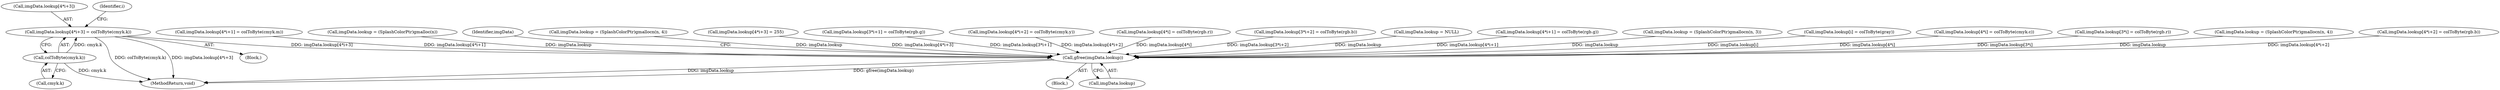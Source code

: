digraph "0_poppler_7b2d314a61fd0e12f47c62996cb49ec0d1ba747a_11@array" {
"1000652" [label="(Call,imgData.lookup[4*i+3] = colToByte(cmyk.k))"];
"1000662" [label="(Call,colToByte(cmyk.k))"];
"1000692" [label="(Call,gfree(imgData.lookup))"];
"1000624" [label="(Call,imgData.lookup[4*i+1] = colToByte(cmyk.m))"];
"1000391" [label="(Call,imgData.lookup = (SplashColorPtr)gmalloc(n))"];
"1000697" [label="(Identifier,imgData)"];
"1000583" [label="(Call,imgData.lookup = (SplashColorPtr)gmallocn(n, 4))"];
"1000570" [label="(Call,imgData.lookup[4*i+3] = 255)"];
"1000692" [label="(Call,gfree(imgData.lookup))"];
"1000176" [label="(Block,)"];
"1000471" [label="(Call,imgData.lookup[3*i+1] = colToByte(rgb.g))"];
"1000652" [label="(Call,imgData.lookup[4*i+3] = colToByte(cmyk.k))"];
"1000638" [label="(Call,imgData.lookup[4*i+2] = colToByte(cmyk.y))"];
"1000601" [label="(Block,)"];
"1000530" [label="(Call,imgData.lookup[4*i] = colToByte(rgb.r))"];
"1000485" [label="(Call,imgData.lookup[3*i+2] = colToByte(rgb.b))"];
"1000663" [label="(Call,cmyk.k)"];
"1000371" [label="(Call,imgData.lookup = NULL)"];
"1000542" [label="(Call,imgData.lookup[4*i+1] = colToByte(rgb.g))"];
"1000662" [label="(Call,colToByte(cmyk.k))"];
"1000430" [label="(Call,imgData.lookup = (SplashColorPtr)gmallocn(n, 3))"];
"1000653" [label="(Call,imgData.lookup[4*i+3])"];
"1000419" [label="(Call,imgData.lookup[i] = colToByte(gray))"];
"1000612" [label="(Call,imgData.lookup[4*i] = colToByte(cmyk.c))"];
"1000459" [label="(Call,imgData.lookup[3*i] = colToByte(rgb.r))"];
"1000700" [label="(MethodReturn,void)"];
"1000693" [label="(Call,imgData.lookup)"];
"1000501" [label="(Call,imgData.lookup = (SplashColorPtr)gmallocn(n, 4))"];
"1000600" [label="(Identifier,i)"];
"1000556" [label="(Call,imgData.lookup[4*i+2] = colToByte(rgb.b))"];
"1000652" -> "1000601"  [label="AST: "];
"1000652" -> "1000662"  [label="CFG: "];
"1000653" -> "1000652"  [label="AST: "];
"1000662" -> "1000652"  [label="AST: "];
"1000600" -> "1000652"  [label="CFG: "];
"1000652" -> "1000700"  [label="DDG: colToByte(cmyk.k)"];
"1000652" -> "1000700"  [label="DDG: imgData.lookup[4*i+3]"];
"1000662" -> "1000652"  [label="DDG: cmyk.k"];
"1000652" -> "1000692"  [label="DDG: imgData.lookup[4*i+3]"];
"1000662" -> "1000663"  [label="CFG: "];
"1000663" -> "1000662"  [label="AST: "];
"1000662" -> "1000700"  [label="DDG: cmyk.k"];
"1000692" -> "1000176"  [label="AST: "];
"1000692" -> "1000693"  [label="CFG: "];
"1000693" -> "1000692"  [label="AST: "];
"1000697" -> "1000692"  [label="CFG: "];
"1000692" -> "1000700"  [label="DDG: imgData.lookup"];
"1000692" -> "1000700"  [label="DDG: gfree(imgData.lookup)"];
"1000485" -> "1000692"  [label="DDG: imgData.lookup[3*i+2]"];
"1000459" -> "1000692"  [label="DDG: imgData.lookup[3*i]"];
"1000471" -> "1000692"  [label="DDG: imgData.lookup[3*i+1]"];
"1000612" -> "1000692"  [label="DDG: imgData.lookup[4*i]"];
"1000530" -> "1000692"  [label="DDG: imgData.lookup[4*i]"];
"1000583" -> "1000692"  [label="DDG: imgData.lookup"];
"1000419" -> "1000692"  [label="DDG: imgData.lookup[i]"];
"1000624" -> "1000692"  [label="DDG: imgData.lookup[4*i+1]"];
"1000371" -> "1000692"  [label="DDG: imgData.lookup"];
"1000570" -> "1000692"  [label="DDG: imgData.lookup[4*i+3]"];
"1000638" -> "1000692"  [label="DDG: imgData.lookup[4*i+2]"];
"1000391" -> "1000692"  [label="DDG: imgData.lookup"];
"1000556" -> "1000692"  [label="DDG: imgData.lookup[4*i+2]"];
"1000501" -> "1000692"  [label="DDG: imgData.lookup"];
"1000542" -> "1000692"  [label="DDG: imgData.lookup[4*i+1]"];
"1000430" -> "1000692"  [label="DDG: imgData.lookup"];
}
